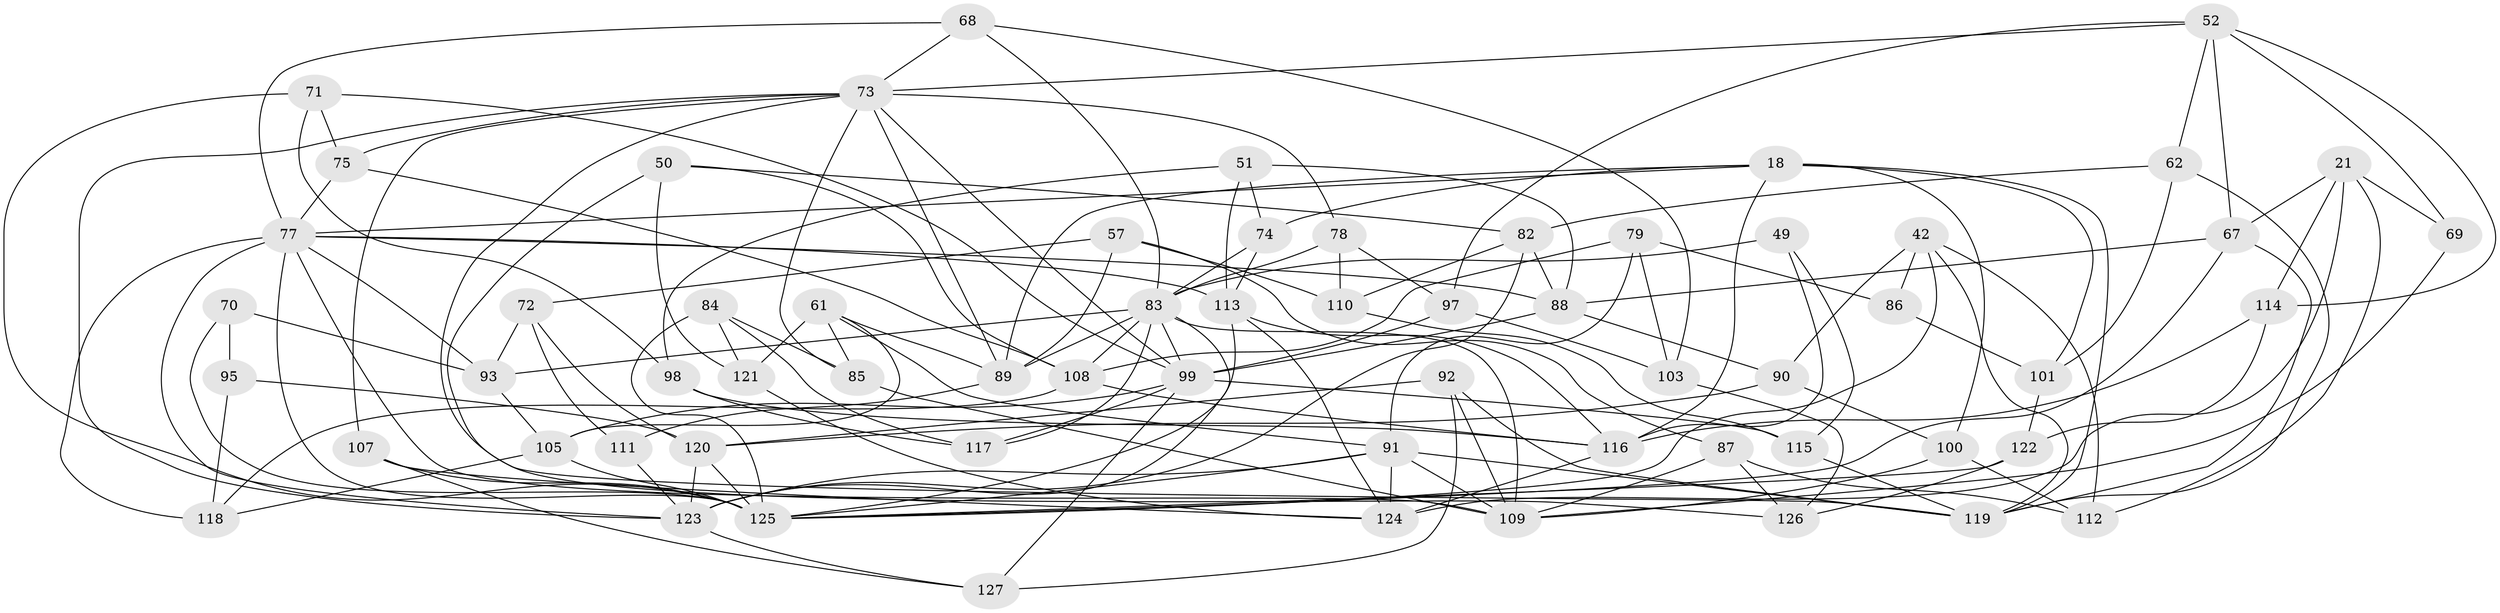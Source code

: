 // original degree distribution, {4: 1.0}
// Generated by graph-tools (version 1.1) at 2025/57/03/09/25 04:57:38]
// undirected, 63 vertices, 160 edges
graph export_dot {
graph [start="1"]
  node [color=gray90,style=filled];
  18 [super="+7+13"];
  21 [super="+19"];
  42 [super="+8"];
  49;
  50;
  51;
  52 [super="+45+29"];
  57;
  61 [super="+32"];
  62;
  67 [super="+16"];
  68;
  69;
  70 [super="+36"];
  71;
  72 [super="+58"];
  73 [super="+10+33+20+23"];
  74;
  75;
  77 [super="+41+56"];
  78;
  79;
  82 [super="+64"];
  83 [super="+40+65"];
  84;
  85;
  86;
  87;
  88 [super="+31+43"];
  89 [super="+38"];
  90;
  91 [super="+63"];
  92;
  93 [super="+80"];
  95;
  97;
  98 [super="+12"];
  99 [super="+37+55+76"];
  100;
  101;
  103;
  105 [super="+30"];
  107;
  108 [super="+60+44"];
  109 [super="+106"];
  110;
  111;
  112;
  113 [super="+39"];
  114;
  115;
  116 [super="+35+102+66"];
  117 [super="+47"];
  118 [super="+94"];
  119 [super="+46+59"];
  120 [super="+9+54"];
  121;
  122;
  123 [super="+81"];
  124 [super="+104+48"];
  125 [super="+1+5+96+27+24"];
  126;
  127;
  18 -- 100;
  18 -- 77;
  18 -- 74;
  18 -- 101;
  18 -- 119 [weight=2];
  18 -- 116;
  18 -- 89;
  21 -- 69;
  21 -- 67 [weight=2];
  21 -- 112;
  21 -- 114;
  21 -- 124;
  42 -- 86 [weight=2];
  42 -- 112;
  42 -- 90;
  42 -- 125;
  42 -- 119;
  49 -- 115;
  49 -- 83 [weight=2];
  49 -- 116;
  50 -- 108;
  50 -- 126;
  50 -- 121;
  50 -- 82;
  51 -- 98;
  51 -- 74;
  51 -- 88;
  51 -- 113;
  52 -- 69 [weight=2];
  52 -- 114;
  52 -- 62;
  52 -- 73 [weight=2];
  52 -- 97;
  52 -- 67;
  57 -- 87;
  57 -- 110;
  57 -- 89;
  57 -- 72;
  61 -- 89;
  61 -- 85;
  61 -- 121;
  61 -- 91 [weight=2];
  61 -- 105;
  62 -- 101;
  62 -- 82;
  62 -- 119;
  67 -- 125;
  67 -- 88;
  67 -- 119;
  68 -- 103;
  68 -- 73;
  68 -- 83;
  68 -- 77;
  69 -- 109;
  70 -- 93 [weight=2];
  70 -- 95 [weight=2];
  70 -- 125 [weight=2];
  71 -- 75;
  71 -- 98;
  71 -- 125;
  71 -- 99;
  72 -- 120 [weight=2];
  72 -- 111 [weight=2];
  72 -- 93;
  73 -- 78;
  73 -- 85;
  73 -- 107;
  73 -- 123;
  73 -- 75;
  73 -- 119 [weight=2];
  73 -- 89;
  73 -- 99;
  74 -- 113;
  74 -- 83;
  75 -- 77;
  75 -- 108;
  77 -- 118 [weight=2];
  77 -- 93;
  77 -- 88;
  77 -- 123;
  77 -- 125 [weight=2];
  77 -- 109;
  77 -- 113;
  78 -- 97;
  78 -- 110;
  78 -- 83;
  79 -- 86;
  79 -- 103;
  79 -- 91;
  79 -- 108;
  82 -- 110;
  82 -- 88 [weight=2];
  82 -- 123;
  83 -- 108 [weight=2];
  83 -- 117 [weight=2];
  83 -- 125 [weight=3];
  83 -- 93;
  83 -- 109;
  83 -- 99;
  83 -- 89;
  84 -- 121;
  84 -- 85;
  84 -- 125;
  84 -- 117;
  85 -- 109;
  86 -- 101;
  87 -- 109;
  87 -- 126;
  87 -- 112;
  88 -- 90;
  88 -- 99 [weight=2];
  89 -- 111;
  90 -- 100;
  90 -- 120;
  91 -- 125 [weight=2];
  91 -- 123;
  91 -- 124 [weight=2];
  91 -- 109;
  91 -- 119;
  92 -- 120;
  92 -- 127;
  92 -- 109;
  92 -- 119;
  93 -- 105;
  95 -- 118;
  95 -- 120;
  97 -- 103;
  97 -- 99;
  98 -- 116 [weight=2];
  98 -- 117 [weight=2];
  99 -- 105;
  99 -- 117;
  99 -- 115;
  99 -- 127;
  100 -- 109;
  100 -- 112;
  101 -- 122;
  103 -- 126;
  105 -- 118 [weight=2];
  105 -- 125;
  107 -- 127;
  107 -- 125;
  107 -- 124;
  108 -- 118;
  108 -- 116 [weight=2];
  110 -- 115;
  111 -- 123;
  113 -- 123;
  113 -- 116;
  113 -- 124;
  114 -- 122;
  114 -- 116;
  115 -- 119;
  116 -- 124 [weight=2];
  120 -- 125 [weight=2];
  120 -- 123;
  121 -- 124;
  122 -- 126;
  122 -- 125;
  123 -- 127;
}

